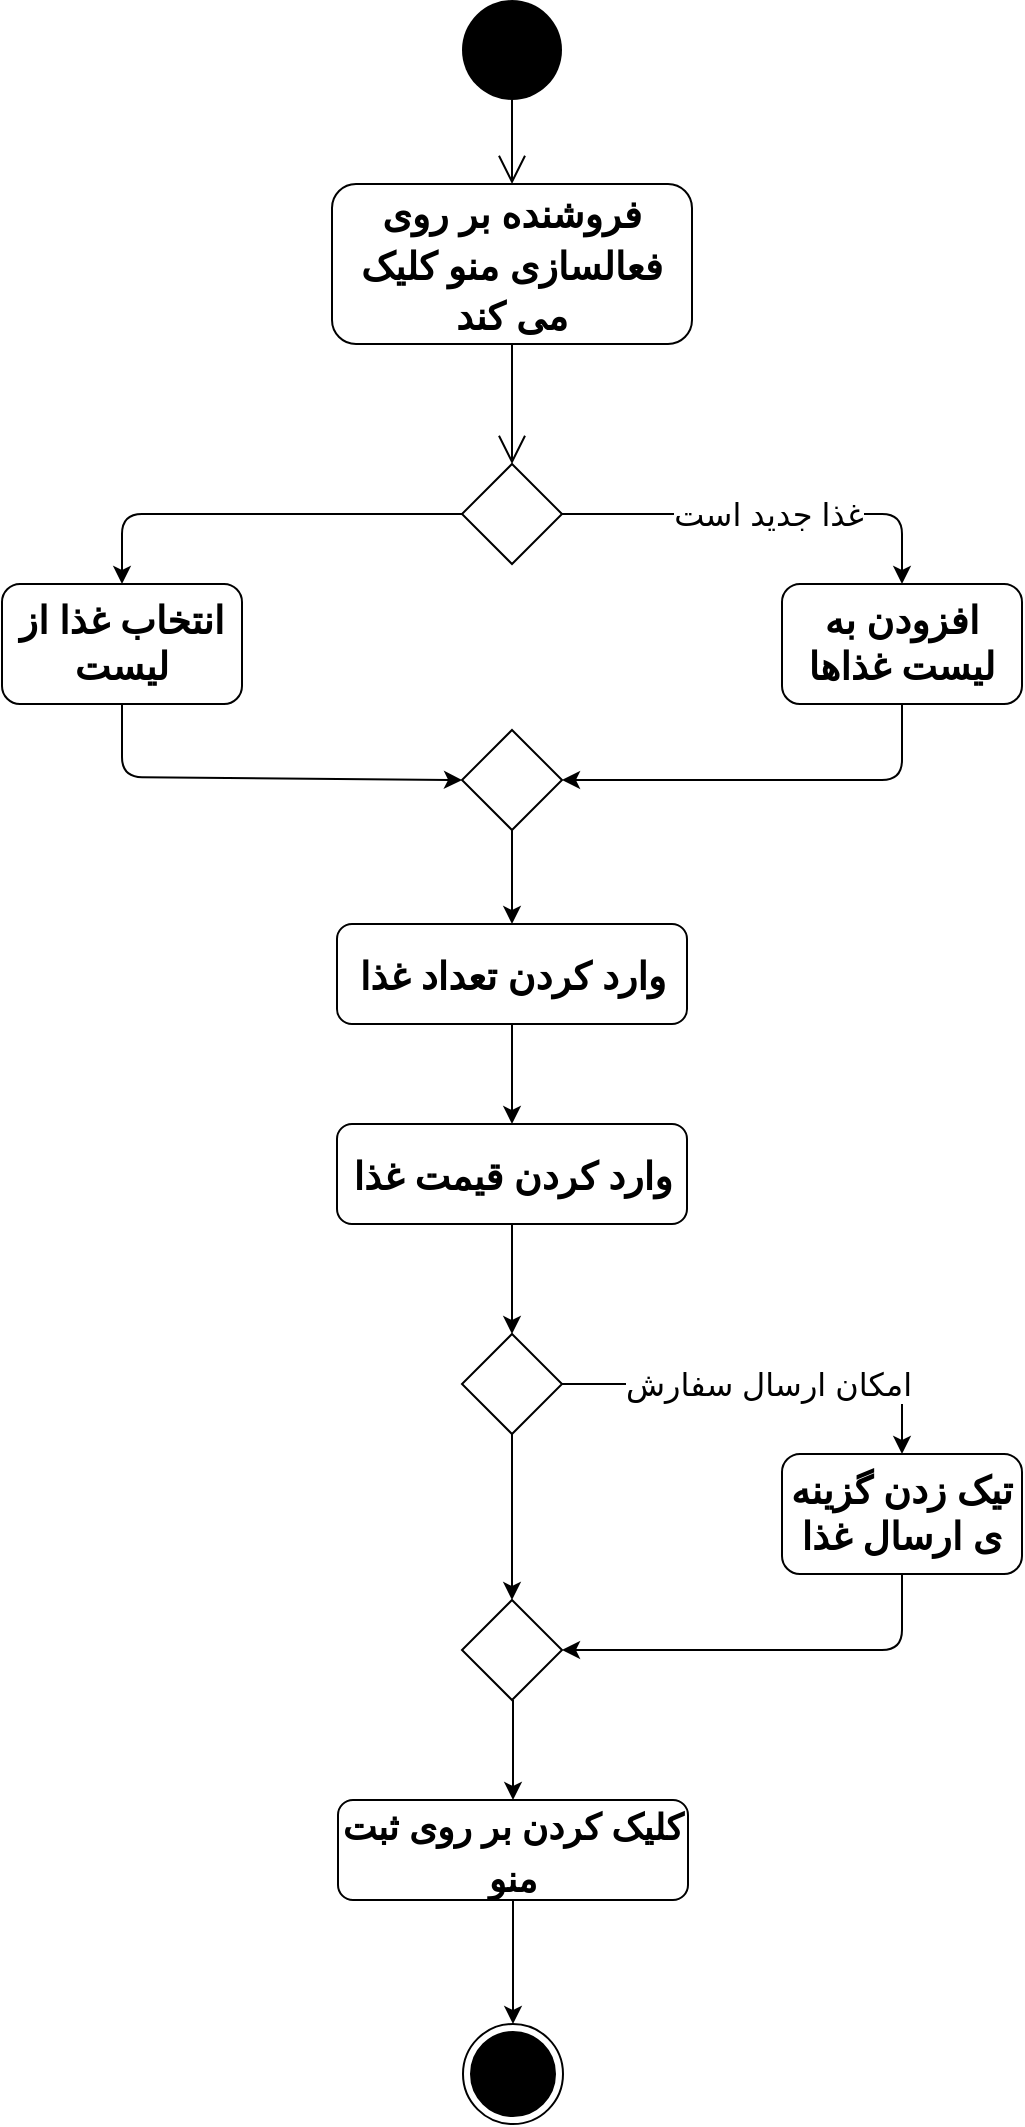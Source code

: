 <mxfile version="13.10.9" type="github">
  <diagram name="Page-1" id="e7e014a7-5840-1c2e-5031-d8a46d1fe8dd">
    <mxGraphModel dx="1209" dy="663" grid="1" gridSize="10" guides="1" tooltips="1" connect="1" arrows="1" fold="1" page="1" pageScale="1" pageWidth="980" pageHeight="1390" background="#ffffff" math="0" shadow="0">
      <root>
        <mxCell id="0" />
        <mxCell id="1" parent="0" />
        <mxCell id="9RaUeARzdxXOr93nFO7e-41" value="" style="ellipse;fillColor=#000000;strokeColor=none;" parent="1" vertex="1">
          <mxGeometry x="465" y="28" width="50" height="50" as="geometry" />
        </mxCell>
        <mxCell id="9RaUeARzdxXOr93nFO7e-42" value="&lt;font style=&quot;font-size: 19px&quot;&gt;فروشنده بر روی فعالسازی منو کلیک می کند&lt;/font&gt;" style="shape=rect;html=1;rounded=1;whiteSpace=wrap;align=center;fontSize=21;fontStyle=1" parent="1" vertex="1">
          <mxGeometry x="400" y="120" width="180" height="80" as="geometry" />
        </mxCell>
        <mxCell id="9RaUeARzdxXOr93nFO7e-43" value="" style="endArrow=open;endFill=1;endSize=12;html=1;fontSize=21;exitX=0.5;exitY=1;exitDx=0;exitDy=0;entryX=0.5;entryY=0;entryDx=0;entryDy=0;" parent="1" source="9RaUeARzdxXOr93nFO7e-41" target="9RaUeARzdxXOr93nFO7e-42" edge="1">
          <mxGeometry width="160" relative="1" as="geometry">
            <mxPoint x="515" y="278" as="sourcePoint" />
            <mxPoint x="675" y="278" as="targetPoint" />
          </mxGeometry>
        </mxCell>
        <mxCell id="9RaUeARzdxXOr93nFO7e-46" value="" style="rhombus;fontSize=21;" parent="1" vertex="1">
          <mxGeometry x="465" y="260" width="50" height="50" as="geometry" />
        </mxCell>
        <mxCell id="9RaUeARzdxXOr93nFO7e-47" value="" style="endArrow=open;endFill=1;endSize=12;html=1;fontSize=21;exitX=0.5;exitY=1;exitDx=0;exitDy=0;entryX=0.5;entryY=0;entryDx=0;entryDy=0;" parent="1" source="9RaUeARzdxXOr93nFO7e-42" target="9RaUeARzdxXOr93nFO7e-46" edge="1">
          <mxGeometry width="160" relative="1" as="geometry">
            <mxPoint x="490" y="358" as="sourcePoint" />
            <mxPoint x="529" y="438" as="targetPoint" />
          </mxGeometry>
        </mxCell>
        <mxCell id="9RaUeARzdxXOr93nFO7e-53" value="&lt;font style=&quot;font-size: 19px&quot;&gt;وارد کردن تعداد غذا&lt;/font&gt;" style="shape=rect;html=1;rounded=1;whiteSpace=wrap;align=center;fontSize=21;fontStyle=1" parent="1" vertex="1">
          <mxGeometry x="402.5" y="490" width="175" height="50" as="geometry" />
        </mxCell>
        <mxCell id="9RaUeARzdxXOr93nFO7e-55" value="&lt;font style=&quot;font-size: 19px&quot;&gt;وارد کردن قیمت غذا&lt;/font&gt;" style="shape=rect;html=1;rounded=1;whiteSpace=wrap;align=center;fontSize=21;fontStyle=1" parent="1" vertex="1">
          <mxGeometry x="402.5" y="590" width="175" height="50" as="geometry" />
        </mxCell>
        <mxCell id="9RaUeARzdxXOr93nFO7e-58" value="&lt;font style=&quot;font-size: 16px&quot;&gt;غذا جدید است&lt;/font&gt;" style="endArrow=classic;html=1;exitX=1;exitY=0.5;exitDx=0;exitDy=0;entryX=0.5;entryY=0;entryDx=0;entryDy=0;" parent="1" source="9RaUeARzdxXOr93nFO7e-46" target="9RaUeARzdxXOr93nFO7e-61" edge="1">
          <mxGeometry width="50" height="50" relative="1" as="geometry">
            <mxPoint x="515" y="330" as="sourcePoint" />
            <mxPoint x="685" y="285" as="targetPoint" />
            <Array as="points">
              <mxPoint x="685" y="285" />
            </Array>
          </mxGeometry>
        </mxCell>
        <mxCell id="9RaUeARzdxXOr93nFO7e-59" value="" style="endArrow=classic;html=1;exitX=0;exitY=0.5;exitDx=0;exitDy=0;entryX=0.5;entryY=0;entryDx=0;entryDy=0;" parent="1" source="9RaUeARzdxXOr93nFO7e-46" target="9RaUeARzdxXOr93nFO7e-66" edge="1">
          <mxGeometry width="50" height="50" relative="1" as="geometry">
            <mxPoint x="435" y="283.5" as="sourcePoint" />
            <mxPoint x="435" y="418.5" as="targetPoint" />
            <Array as="points">
              <mxPoint x="295" y="285" />
            </Array>
          </mxGeometry>
        </mxCell>
        <mxCell id="9RaUeARzdxXOr93nFO7e-60" value="" style="rhombus;fontSize=21;" parent="1" vertex="1">
          <mxGeometry x="465" y="393" width="50" height="50" as="geometry" />
        </mxCell>
        <mxCell id="9RaUeARzdxXOr93nFO7e-61" value="&lt;font size=&quot;1&quot;&gt;&lt;b style=&quot;font-size: 19px&quot;&gt;افزودن به لیست غذاها&lt;/b&gt;&lt;/font&gt;" style="rounded=1;whiteSpace=wrap;html=1;" parent="1" vertex="1">
          <mxGeometry x="625" y="320" width="120" height="60" as="geometry" />
        </mxCell>
        <mxCell id="9RaUeARzdxXOr93nFO7e-62" value="" style="endArrow=classic;html=1;exitX=0.5;exitY=1;exitDx=0;exitDy=0;entryX=1;entryY=0.5;entryDx=0;entryDy=0;" parent="1" source="9RaUeARzdxXOr93nFO7e-76" target="9RaUeARzdxXOr93nFO7e-75" edge="1">
          <mxGeometry width="50" height="50" relative="1" as="geometry">
            <mxPoint x="675" y="805" as="sourcePoint" />
            <mxPoint x="505" y="843" as="targetPoint" />
            <Array as="points">
              <mxPoint x="685" y="853" />
            </Array>
          </mxGeometry>
        </mxCell>
        <mxCell id="9RaUeARzdxXOr93nFO7e-63" value="" style="endArrow=classic;html=1;exitX=0.5;exitY=1;exitDx=0;exitDy=0;entryX=0.5;entryY=0;entryDx=0;entryDy=0;" parent="1" source="9RaUeARzdxXOr93nFO7e-60" target="9RaUeARzdxXOr93nFO7e-53" edge="1">
          <mxGeometry width="50" height="50" relative="1" as="geometry">
            <mxPoint x="500" y="340" as="sourcePoint" />
            <mxPoint x="500" y="423" as="targetPoint" />
          </mxGeometry>
        </mxCell>
        <mxCell id="9RaUeARzdxXOr93nFO7e-66" value="&lt;font size=&quot;1&quot;&gt;&lt;b style=&quot;font-size: 19px&quot;&gt;انتخاب غذا از لیست&lt;/b&gt;&lt;/font&gt;" style="rounded=1;whiteSpace=wrap;html=1;" parent="1" vertex="1">
          <mxGeometry x="235" y="320" width="120" height="60" as="geometry" />
        </mxCell>
        <mxCell id="9RaUeARzdxXOr93nFO7e-67" value="" style="endArrow=classic;html=1;exitX=0.5;exitY=1;exitDx=0;exitDy=0;entryX=0;entryY=0.5;entryDx=0;entryDy=0;" parent="1" source="9RaUeARzdxXOr93nFO7e-66" target="9RaUeARzdxXOr93nFO7e-60" edge="1">
          <mxGeometry width="50" height="50" relative="1" as="geometry">
            <mxPoint x="425" y="388.5" as="sourcePoint" />
            <mxPoint x="435" y="416.5" as="targetPoint" />
            <Array as="points">
              <mxPoint x="295" y="416.5" />
            </Array>
          </mxGeometry>
        </mxCell>
        <mxCell id="9RaUeARzdxXOr93nFO7e-70" value="" style="endArrow=classic;html=1;entryX=0.5;entryY=0;entryDx=0;entryDy=0;exitX=0.5;exitY=1;exitDx=0;exitDy=0;" parent="1" source="9RaUeARzdxXOr93nFO7e-53" target="9RaUeARzdxXOr93nFO7e-55" edge="1">
          <mxGeometry width="50" height="50" relative="1" as="geometry">
            <mxPoint x="345" y="570" as="sourcePoint" />
            <mxPoint x="395" y="520" as="targetPoint" />
          </mxGeometry>
        </mxCell>
        <mxCell id="9RaUeARzdxXOr93nFO7e-72" value="" style="rhombus;fontSize=21;" parent="1" vertex="1">
          <mxGeometry x="465" y="695" width="50" height="50" as="geometry" />
        </mxCell>
        <mxCell id="9RaUeARzdxXOr93nFO7e-73" value="&lt;font style=&quot;font-size: 16px&quot;&gt;امکان ارسال سفارش&lt;/font&gt;" style="endArrow=classic;html=1;exitX=1;exitY=0.5;exitDx=0;exitDy=0;entryX=0.5;entryY=0;entryDx=0;entryDy=0;" parent="1" source="9RaUeARzdxXOr93nFO7e-72" edge="1">
          <mxGeometry width="50" height="50" relative="1" as="geometry">
            <mxPoint x="515" y="765" as="sourcePoint" />
            <mxPoint x="685" y="755" as="targetPoint" />
            <Array as="points">
              <mxPoint x="685" y="720" />
            </Array>
          </mxGeometry>
        </mxCell>
        <mxCell id="9RaUeARzdxXOr93nFO7e-74" value="" style="endArrow=classic;html=1;exitX=0.5;exitY=1;exitDx=0;exitDy=0;entryX=0.5;entryY=0;entryDx=0;entryDy=0;" parent="1" source="9RaUeARzdxXOr93nFO7e-72" target="9RaUeARzdxXOr93nFO7e-75" edge="1">
          <mxGeometry width="50" height="50" relative="1" as="geometry">
            <mxPoint x="435" y="718.5" as="sourcePoint" />
            <mxPoint x="435" y="853.5" as="targetPoint" />
            <Array as="points" />
          </mxGeometry>
        </mxCell>
        <mxCell id="9RaUeARzdxXOr93nFO7e-75" value="" style="rhombus;fontSize=21;" parent="1" vertex="1">
          <mxGeometry x="465" y="828" width="50" height="50" as="geometry" />
        </mxCell>
        <mxCell id="9RaUeARzdxXOr93nFO7e-76" value="&lt;span style=&quot;font-size: 19px&quot;&gt;&lt;b&gt;تیک زدن گزینه ی ارسال غذا&lt;/b&gt;&lt;/span&gt;" style="rounded=1;whiteSpace=wrap;html=1;" parent="1" vertex="1">
          <mxGeometry x="625" y="755" width="120" height="60" as="geometry" />
        </mxCell>
        <mxCell id="9RaUeARzdxXOr93nFO7e-80" value="" style="endArrow=classic;html=1;exitX=0.5;exitY=1;exitDx=0;exitDy=0;entryX=1;entryY=0.5;entryDx=0;entryDy=0;" parent="1" source="9RaUeARzdxXOr93nFO7e-61" target="9RaUeARzdxXOr93nFO7e-60" edge="1">
          <mxGeometry width="50" height="50" relative="1" as="geometry">
            <mxPoint x="710" y="780" as="sourcePoint" />
            <mxPoint x="500" y="818" as="targetPoint" />
            <Array as="points">
              <mxPoint x="685" y="418" />
            </Array>
          </mxGeometry>
        </mxCell>
        <mxCell id="9RaUeARzdxXOr93nFO7e-84" value="" style="endArrow=classic;html=1;entryX=0.5;entryY=0;entryDx=0;entryDy=0;exitX=0.5;exitY=1;exitDx=0;exitDy=0;" parent="1" source="9RaUeARzdxXOr93nFO7e-55" target="9RaUeARzdxXOr93nFO7e-72" edge="1">
          <mxGeometry width="50" height="50" relative="1" as="geometry">
            <mxPoint x="500" y="560" as="sourcePoint" />
            <mxPoint x="500" y="600" as="targetPoint" />
          </mxGeometry>
        </mxCell>
        <mxCell id="9RaUeARzdxXOr93nFO7e-85" value="&lt;font style=&quot;font-size: 18px&quot;&gt;کلیک کردن بر روی ثبت منو&lt;/font&gt;" style="shape=rect;html=1;rounded=1;whiteSpace=wrap;align=center;fontSize=21;fontStyle=1" parent="1" vertex="1">
          <mxGeometry x="403" y="928" width="175" height="50" as="geometry" />
        </mxCell>
        <mxCell id="9RaUeARzdxXOr93nFO7e-86" value="" style="endArrow=classic;html=1;entryX=0.5;entryY=0;entryDx=0;entryDy=0;exitX=0.5;exitY=1;exitDx=0;exitDy=0;" parent="1" target="9RaUeARzdxXOr93nFO7e-85" edge="1">
          <mxGeometry width="50" height="50" relative="1" as="geometry">
            <mxPoint x="490.5" y="878" as="sourcePoint" />
            <mxPoint x="395.5" y="858" as="targetPoint" />
          </mxGeometry>
        </mxCell>
        <mxCell id="9RaUeARzdxXOr93nFO7e-87" value="" style="endArrow=classic;html=1;entryX=0.5;entryY=0;entryDx=0;entryDy=0;exitX=0.5;exitY=1;exitDx=0;exitDy=0;" parent="1" source="9RaUeARzdxXOr93nFO7e-85" target="Rb3ijf_uwXJVVXTIl9RE-1" edge="1">
          <mxGeometry width="50" height="50" relative="1" as="geometry">
            <mxPoint x="500.5" y="898" as="sourcePoint" />
            <mxPoint x="490.5" y="1040" as="targetPoint" />
          </mxGeometry>
        </mxCell>
        <mxCell id="Rb3ijf_uwXJVVXTIl9RE-1" value="" style="ellipse;html=1;shape=endState;fillColor=#000000;strokeColor=#000000;" vertex="1" parent="1">
          <mxGeometry x="465.5" y="1040" width="50" height="50" as="geometry" />
        </mxCell>
      </root>
    </mxGraphModel>
  </diagram>
</mxfile>
